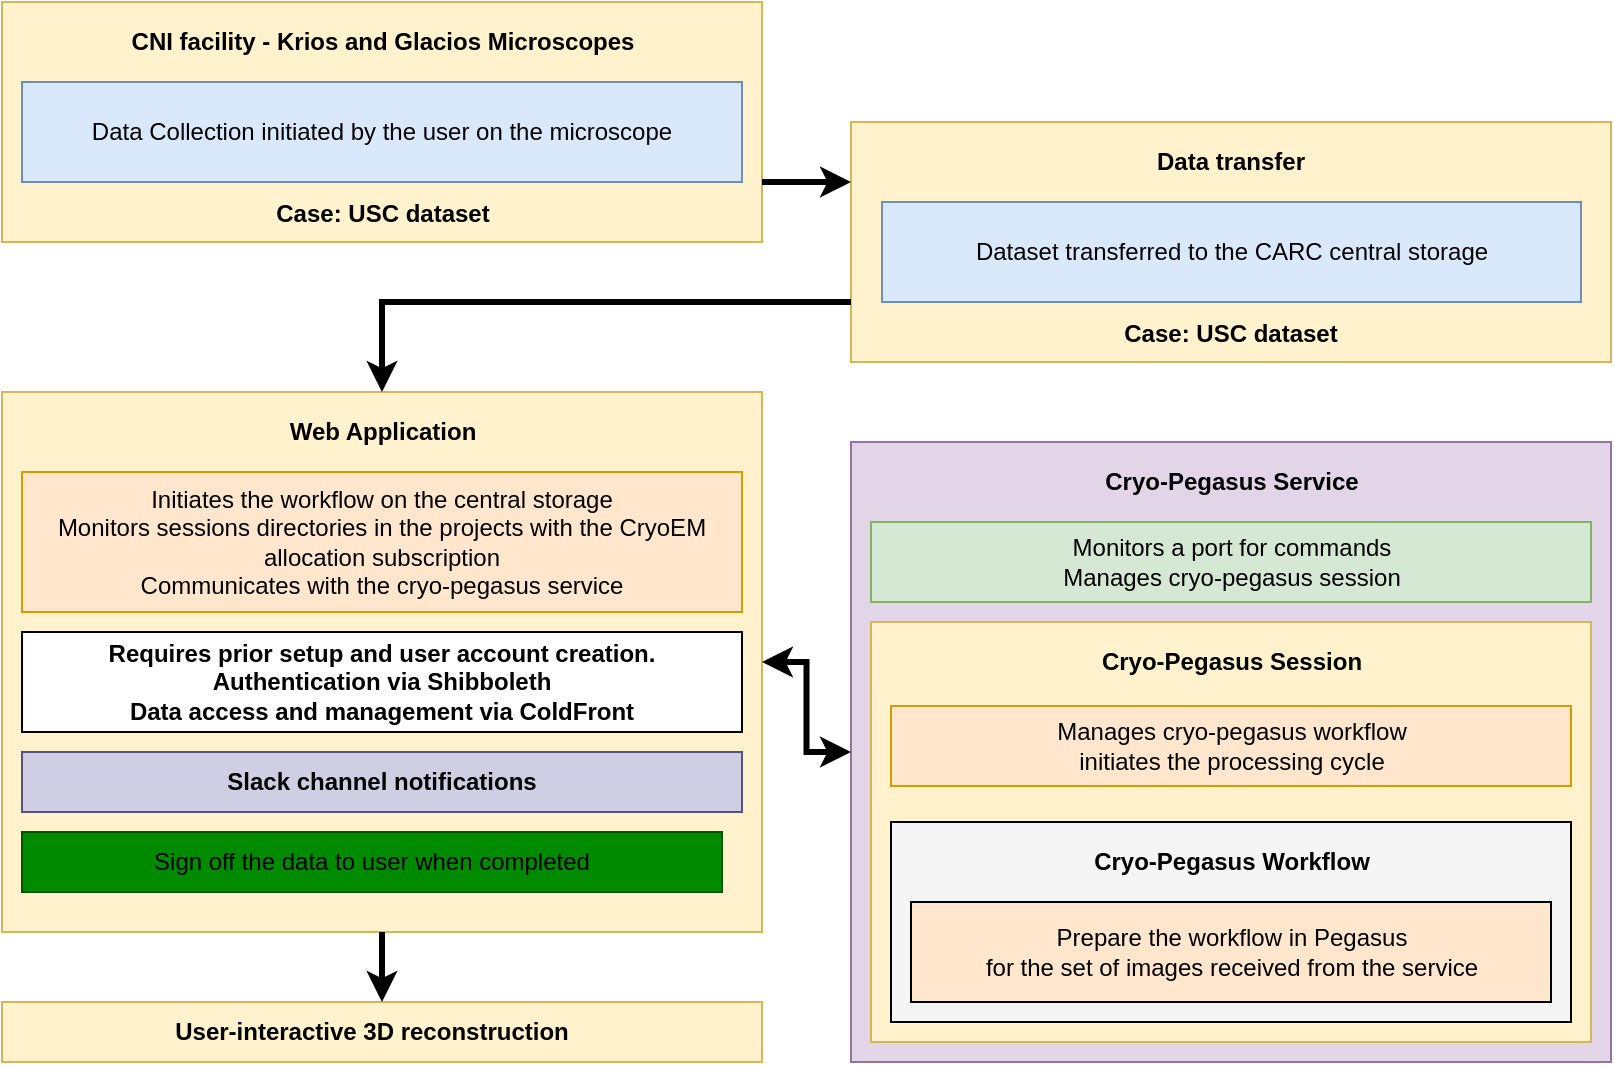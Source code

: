 <mxfile version="15.6.6" type="device"><diagram id="lwYMLiFGl6zQPGdGks4o" name="Page-1"><mxGraphModel dx="2370" dy="395" grid="1" gridSize="10" guides="1" tooltips="1" connect="1" arrows="1" fold="1" page="1" pageScale="1" pageWidth="1100" pageHeight="850" math="0" shadow="0"><root><mxCell id="0"/><mxCell id="1" parent="0"/><mxCell id="q3Pxi4U94I3jywnTzKmx-1" value="" style="rounded=0;whiteSpace=wrap;html=1;fillColor=#fff2cc;strokeColor=#d6b656;fontColor=default;" vertex="1" parent="1"><mxGeometry x="130" y="1185" width="380" height="270" as="geometry"/></mxCell><mxCell id="q3Pxi4U94I3jywnTzKmx-2" value="" style="rounded=0;whiteSpace=wrap;html=1;fillColor=#e1d5e7;strokeColor=#9673a6;fontColor=default;" vertex="1" parent="1"><mxGeometry x="554.5" y="1210" width="380" height="310" as="geometry"/></mxCell><mxCell id="q3Pxi4U94I3jywnTzKmx-3" value="" style="rounded=0;whiteSpace=wrap;html=1;fillColor=#fff2cc;strokeColor=#d6b656;fontColor=default;" vertex="1" parent="1"><mxGeometry x="564.5" y="1300" width="360" height="210" as="geometry"/></mxCell><mxCell id="q3Pxi4U94I3jywnTzKmx-5" value="" style="rounded=0;whiteSpace=wrap;html=1;fillColor=#f5f5f5;strokeColor=default;fontColor=default;labelBackgroundColor=none;" vertex="1" parent="1"><mxGeometry x="574.5" y="1400" width="340" height="100" as="geometry"/></mxCell><mxCell id="q3Pxi4U94I3jywnTzKmx-6" value="" style="rounded=0;whiteSpace=wrap;html=1;fillColor=#fff2cc;strokeColor=#d6b656;fontColor=default;" vertex="1" parent="1"><mxGeometry x="130" y="990" width="380" height="120" as="geometry"/></mxCell><mxCell id="q3Pxi4U94I3jywnTzKmx-7" value="" style="rounded=0;whiteSpace=wrap;html=1;fillColor=#d0cee2;strokeColor=#56517e;fontColor=default;" vertex="1" parent="1"><mxGeometry x="140" y="1365" width="360" height="30" as="geometry"/></mxCell><mxCell id="q3Pxi4U94I3jywnTzKmx-8" value="" style="rounded=0;whiteSpace=wrap;html=1;fillColor=#fff2cc;strokeColor=#d6b656;fontColor=default;" vertex="1" parent="1"><mxGeometry x="130" y="1490" width="380" height="30" as="geometry"/></mxCell><mxCell id="q3Pxi4U94I3jywnTzKmx-10" value="Data Collection initiated by the user on the microscope" style="rounded=0;whiteSpace=wrap;html=1;fillColor=#dae8fc;strokeColor=#6c8ebf;fontColor=default;" vertex="1" parent="1"><mxGeometry x="140" y="1030" width="360" height="50" as="geometry"/></mxCell><mxCell id="q3Pxi4U94I3jywnTzKmx-33" value="Manages cryo-pegasus workflow&lt;br&gt;initiates the processing cycle" style="rounded=0;whiteSpace=wrap;html=1;fillColor=#ffe6cc;strokeColor=#d79b00;fontColor=default;" vertex="1" parent="1"><mxGeometry x="574.5" y="1342" width="340" height="40" as="geometry"/></mxCell><mxCell id="q3Pxi4U94I3jywnTzKmx-50" style="edgeStyle=orthogonalEdgeStyle;rounded=0;orthogonalLoop=1;jettySize=auto;html=1;entryX=0.5;entryY=0;entryDx=0;entryDy=0;labelBackgroundColor=default;fontColor=default;strokeColor=default;strokeWidth=3;exitX=0.5;exitY=1;exitDx=0;exitDy=0;" edge="1" parent="1" source="q3Pxi4U94I3jywnTzKmx-1" target="q3Pxi4U94I3jywnTzKmx-8"><mxGeometry relative="1" as="geometry"><mxPoint x="320" y="1670" as="sourcePoint"/></mxGeometry></mxCell><mxCell id="q3Pxi4U94I3jywnTzKmx-52" value="Sign off the data to user when completed" style="rounded=0;whiteSpace=wrap;html=1;fillColor=#008a00;strokeColor=#005700;labelBackgroundColor=none;fontColor=default;" vertex="1" parent="1"><mxGeometry x="140" y="1405" width="350" height="30" as="geometry"/></mxCell><mxCell id="q3Pxi4U94I3jywnTzKmx-53" value="&lt;b&gt;Requires prior setup and user account creation.&lt;br&gt;Authentication via Shibboleth&lt;br&gt;Data access and management via ColdFront&lt;/b&gt;" style="rounded=0;whiteSpace=wrap;html=1;fontColor=default;fillColor=default;strokeColor=default;" vertex="1" parent="1"><mxGeometry x="140" y="1305" width="360" height="50" as="geometry"/></mxCell><mxCell id="q3Pxi4U94I3jywnTzKmx-56" value="User-interactive 3D reconstruction" style="text;html=1;strokeColor=none;fillColor=none;align=center;verticalAlign=middle;whiteSpace=wrap;rounded=0;fontColor=default;fontStyle=1" vertex="1" parent="1"><mxGeometry x="195" y="1495" width="240" height="20" as="geometry"/></mxCell><mxCell id="q3Pxi4U94I3jywnTzKmx-57" value="Web Application" style="text;html=1;strokeColor=none;fillColor=none;align=center;verticalAlign=middle;whiteSpace=wrap;rounded=0;fontColor=default;labelBackgroundColor=none;fontStyle=1" vertex="1" parent="1"><mxGeometry x="257.5" y="1195" width="125" height="20" as="geometry"/></mxCell><mxCell id="q3Pxi4U94I3jywnTzKmx-58" value="Slack channel notifications" style="text;html=1;strokeColor=none;fillColor=none;align=center;verticalAlign=middle;whiteSpace=wrap;rounded=0;fontColor=default;fontStyle=1" vertex="1" parent="1"><mxGeometry x="220" y="1370" width="200" height="20" as="geometry"/></mxCell><mxCell id="q3Pxi4U94I3jywnTzKmx-59" value="Cryo-Pegasus Service" style="text;html=1;strokeColor=none;fillColor=none;align=center;verticalAlign=middle;whiteSpace=wrap;rounded=0;fontColor=default;fontStyle=1" vertex="1" parent="1"><mxGeometry x="654.5" y="1220" width="180" height="20" as="geometry"/></mxCell><mxCell id="q3Pxi4U94I3jywnTzKmx-60" value="CNI facility - Krios and Glacios Microscopes" style="text;html=1;strokeColor=none;fillColor=none;align=center;verticalAlign=middle;whiteSpace=wrap;rounded=0;fontColor=default;fontStyle=1" vertex="1" parent="1"><mxGeometry x="155.5" y="1000" width="329" height="20" as="geometry"/></mxCell><mxCell id="q3Pxi4U94I3jywnTzKmx-66" value="Initiates the workflow on the central storage&lt;br&gt;Monitors sessions directories in the projects with the CryoEM allocation subscription&lt;br&gt;Communicates with the cryo-pegasus service" style="rounded=0;whiteSpace=wrap;html=1;fillColor=#ffe6cc;strokeColor=#d79b00;fontColor=default;" vertex="1" parent="1"><mxGeometry x="140" y="1225" width="360" height="70" as="geometry"/></mxCell><mxCell id="q3Pxi4U94I3jywnTzKmx-82" value="Cryo-Pegasus Workflow" style="text;html=1;strokeColor=none;fillColor=none;align=center;verticalAlign=middle;whiteSpace=wrap;rounded=0;fontColor=default;labelBackgroundColor=none;fontStyle=1" vertex="1" parent="1"><mxGeometry x="654.5" y="1410" width="180" height="20" as="geometry"/></mxCell><mxCell id="q3Pxi4U94I3jywnTzKmx-101" value="Cryo-Pegasus Session" style="text;html=1;strokeColor=none;fillColor=none;align=center;verticalAlign=middle;whiteSpace=wrap;rounded=0;fontColor=default;fontStyle=1" vertex="1" parent="1"><mxGeometry x="654.5" y="1310" width="180" height="20" as="geometry"/></mxCell><mxCell id="q3Pxi4U94I3jywnTzKmx-104" value="Prepare the workflow in Pegasus &lt;br&gt;for the set of images received from the service" style="rounded=0;whiteSpace=wrap;html=1;fillColor=#ffe6cc;strokeColor=default;fontColor=default;labelBackgroundColor=none;" vertex="1" parent="1"><mxGeometry x="584.5" y="1440" width="320" height="50" as="geometry"/></mxCell><mxCell id="q3Pxi4U94I3jywnTzKmx-171" value="Monitors a port for commands&lt;br&gt;Manages cryo-pegasus session" style="rounded=0;whiteSpace=wrap;html=1;fillColor=#d5e8d4;strokeColor=#82b366;fontColor=default;" vertex="1" parent="1"><mxGeometry x="564.5" y="1250" width="360" height="40" as="geometry"/></mxCell><mxCell id="q3Pxi4U94I3jywnTzKmx-206" style="edgeStyle=orthogonalEdgeStyle;rounded=0;orthogonalLoop=1;jettySize=auto;html=1;labelBackgroundColor=default;fontColor=default;strokeColor=default;strokeWidth=3;startArrow=classic;startFill=1;exitX=1;exitY=0.5;exitDx=0;exitDy=0;" edge="1" parent="1" source="q3Pxi4U94I3jywnTzKmx-1" target="q3Pxi4U94I3jywnTzKmx-2"><mxGeometry relative="1" as="geometry"><mxPoint x="520" y="1430" as="sourcePoint"/><mxPoint x="926.5" y="1485" as="targetPoint"/></mxGeometry></mxCell><mxCell id="q3Pxi4U94I3jywnTzKmx-232" value="Case: USC dataset" style="text;html=1;strokeColor=none;fillColor=none;align=center;verticalAlign=middle;whiteSpace=wrap;rounded=0;fontColor=default;fontStyle=1" vertex="1" parent="1"><mxGeometry x="155.5" y="1086" width="329" height="20" as="geometry"/></mxCell><mxCell id="q3Pxi4U94I3jywnTzKmx-233" value="" style="rounded=0;whiteSpace=wrap;html=1;fillColor=#fff2cc;strokeColor=#d6b656;fontColor=default;" vertex="1" parent="1"><mxGeometry x="554.5" y="1050" width="380" height="120" as="geometry"/></mxCell><mxCell id="q3Pxi4U94I3jywnTzKmx-234" value="Dataset transferred to the CARC central storage" style="rounded=0;whiteSpace=wrap;html=1;fillColor=#dae8fc;strokeColor=#6c8ebf;fontColor=default;" vertex="1" parent="1"><mxGeometry x="570" y="1090" width="349.5" height="50" as="geometry"/></mxCell><mxCell id="q3Pxi4U94I3jywnTzKmx-235" value="Data transfer" style="text;html=1;strokeColor=none;fillColor=none;align=center;verticalAlign=middle;whiteSpace=wrap;rounded=0;fontColor=default;fontStyle=1" vertex="1" parent="1"><mxGeometry x="580" y="1060" width="329" height="20" as="geometry"/></mxCell><mxCell id="q3Pxi4U94I3jywnTzKmx-236" value="Case: USC dataset" style="text;html=1;strokeColor=none;fillColor=none;align=center;verticalAlign=middle;whiteSpace=wrap;rounded=0;fontColor=default;fontStyle=1" vertex="1" parent="1"><mxGeometry x="580" y="1146" width="329" height="20" as="geometry"/></mxCell><mxCell id="q3Pxi4U94I3jywnTzKmx-238" style="edgeStyle=orthogonalEdgeStyle;rounded=0;orthogonalLoop=1;jettySize=auto;html=1;entryX=0;entryY=0.25;entryDx=0;entryDy=0;labelBackgroundColor=default;fontColor=default;strokeColor=default;strokeWidth=3;exitX=1;exitY=0.75;exitDx=0;exitDy=0;" edge="1" parent="1" source="q3Pxi4U94I3jywnTzKmx-6" target="q3Pxi4U94I3jywnTzKmx-233"><mxGeometry relative="1" as="geometry"><mxPoint x="540" y="1010" as="sourcePoint"/><mxPoint x="540" y="1050" as="targetPoint"/></mxGeometry></mxCell><mxCell id="q3Pxi4U94I3jywnTzKmx-239" style="edgeStyle=orthogonalEdgeStyle;rounded=0;orthogonalLoop=1;jettySize=auto;html=1;entryX=0.5;entryY=0;entryDx=0;entryDy=0;labelBackgroundColor=default;fontColor=default;strokeColor=default;strokeWidth=3;exitX=0;exitY=0.75;exitDx=0;exitDy=0;" edge="1" parent="1" source="q3Pxi4U94I3jywnTzKmx-233" target="q3Pxi4U94I3jywnTzKmx-1"><mxGeometry relative="1" as="geometry"><mxPoint x="420" y="1130" as="sourcePoint"/><mxPoint x="464.5" y="1150" as="targetPoint"/></mxGeometry></mxCell></root></mxGraphModel></diagram></mxfile>